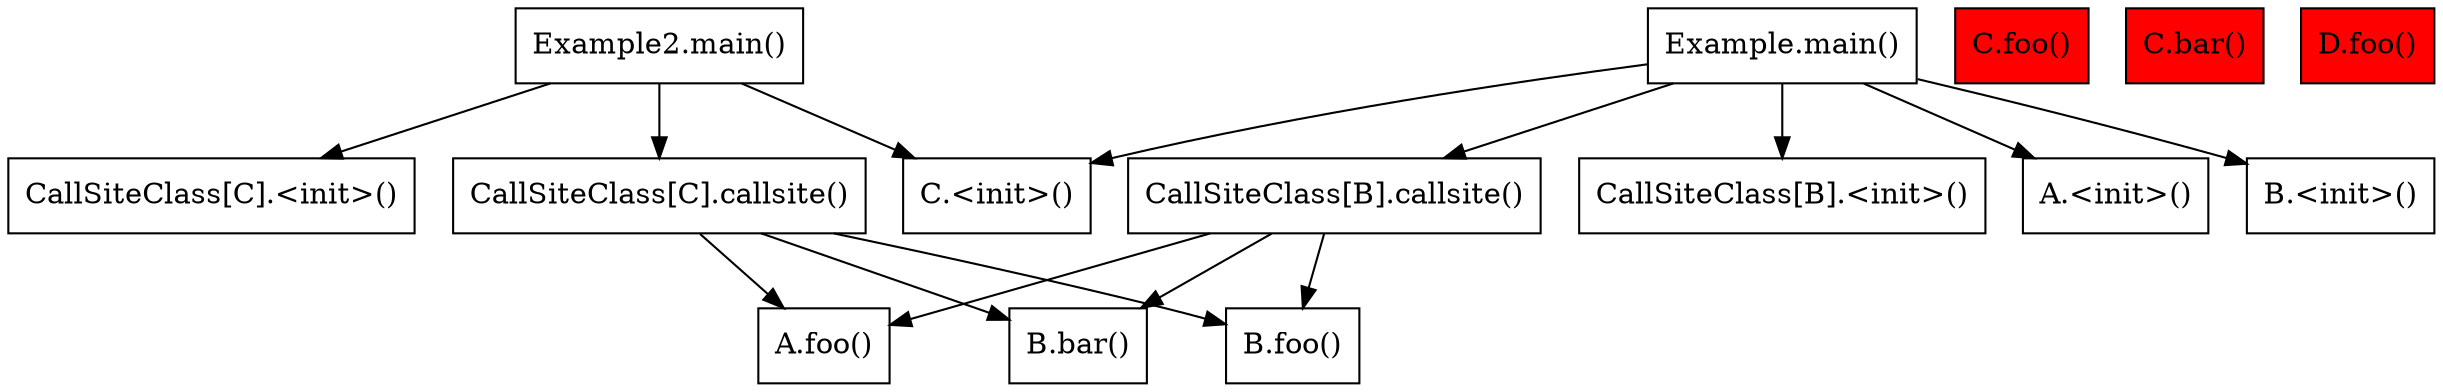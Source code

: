 digraph CallGraph {
  node [shape=box];
  "Example2.main()" [style=filled, fillcolor=white];
  "C.foo()" [style=filled, fillcolor=red];
  "A.foo()" [style=filled, fillcolor=white];
  "B.bar()" [style=filled, fillcolor=white];
  "C.<init>()" [style=filled, fillcolor=white];
  "CallSiteClass[B].callsite()" [style=filled, fillcolor=white];
  "CallSiteClass[B].<init>()" [style=filled, fillcolor=white];
  "C.bar()" [style=filled, fillcolor=red];
  "D.foo()" [style=filled, fillcolor=red];
  "A.<init>()" [style=filled, fillcolor=white];
  "CallSiteClass[C].<init>()" [style=filled, fillcolor=white];
  "B.foo()" [style=filled, fillcolor=white];
  "Example.main()" [style=filled, fillcolor=white];
  "CallSiteClass[C].callsite()" [style=filled, fillcolor=white];
  "B.<init>()" [style=filled, fillcolor=white];
  "Example.main()" -> "CallSiteClass[B].<init>()";
  "CallSiteClass[C].callsite()" -> "B.bar()";
  "CallSiteClass[C].callsite()" -> "A.foo()";
  "CallSiteClass[C].callsite()" -> "B.foo()";
  "Example2.main()" -> "C.<init>()";
  "Example.main()" -> "A.<init>()";
  "Example2.main()" -> "CallSiteClass[C].callsite()";
  "CallSiteClass[B].callsite()" -> "B.bar()";
  "Example.main()" -> "B.<init>()";
  "Example.main()" -> "C.<init>()";
  "Example2.main()" -> "CallSiteClass[C].<init>()";
  "CallSiteClass[B].callsite()" -> "B.foo()";
  "Example.main()" -> "CallSiteClass[B].callsite()";
  "CallSiteClass[B].callsite()" -> "A.foo()";
}

